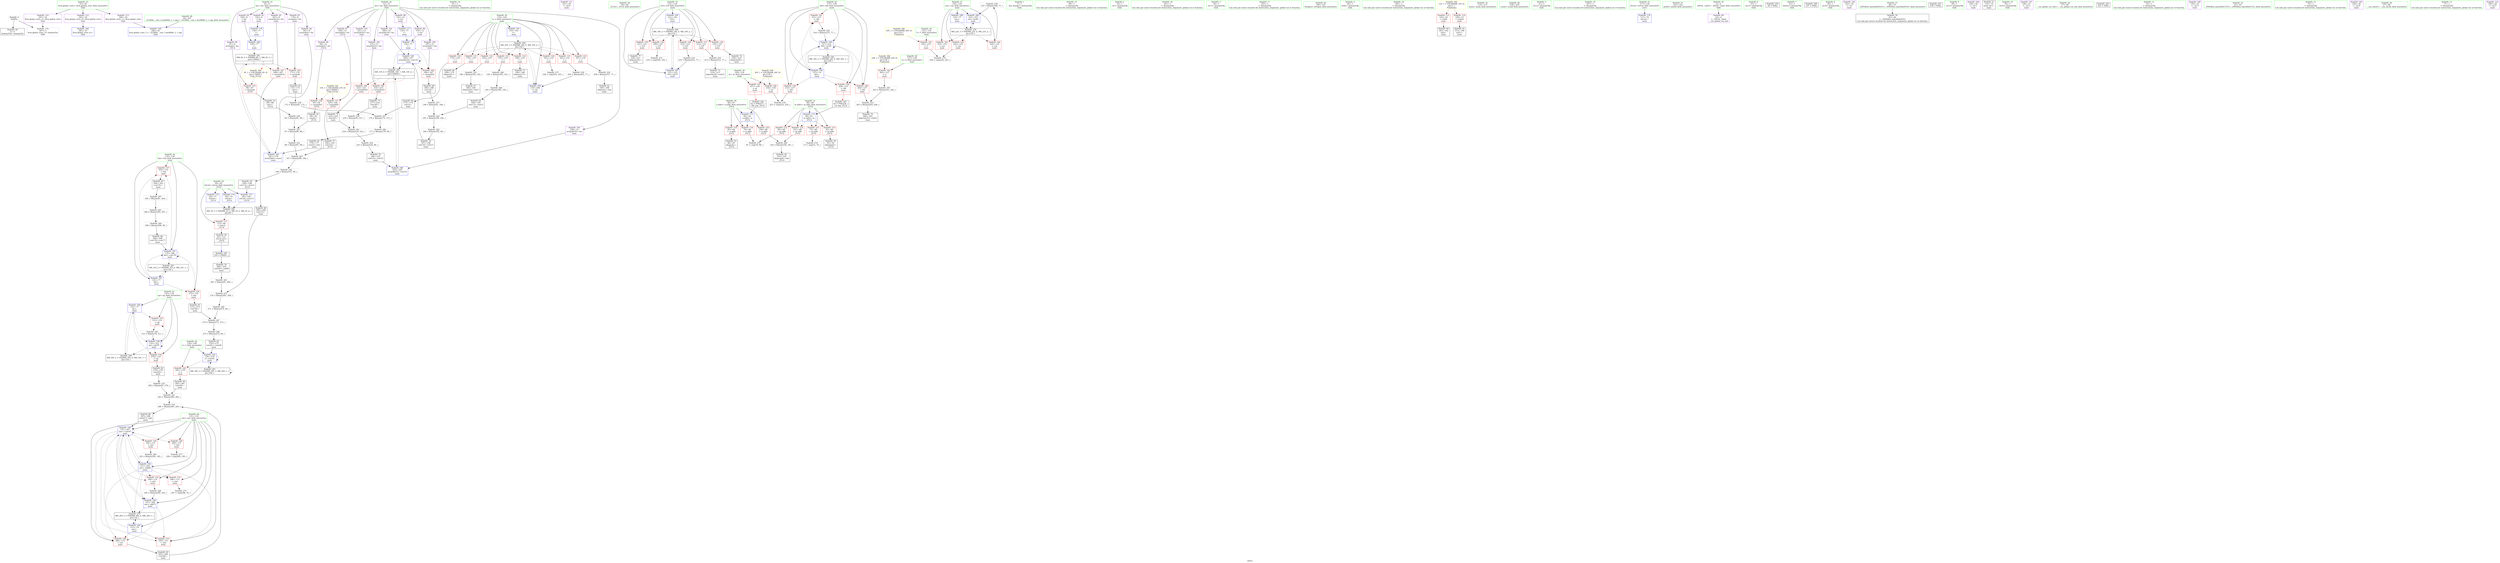 digraph "SVFG" {
	label="SVFG";

	Node0x55709cc442e0 [shape=record,color=grey,label="{NodeID: 0\nNullPtr}"];
	Node0x55709cc442e0 -> Node0x55709cc575d0[style=solid];
	Node0x55709cc442e0 -> Node0x55709cc6ba30[style=solid];
	Node0x55709cc74420 [shape=record,color=grey,label="{NodeID: 263\n107 = Binary(98, 106, )\n}"];
	Node0x55709cc74420 -> Node0x55709cc71790[style=solid];
	Node0x55709cc6c280 [shape=record,color=blue,label="{NodeID: 180\n158\<--77\n\<--\nmain\n}"];
	Node0x55709cc6c280 -> Node0x55709cc82c80[style=dashed];
	Node0x55709cc64240 [shape=record,color=purple,label="{NodeID: 97\n104\<--12\narrayidx9\<--inv\n_Z1Cii\n}"];
	Node0x55709cc64240 -> Node0x55709cc696e0[style=solid];
	Node0x55709cc61f00 [shape=record,color=green,label="{NodeID: 14\n91\<--1\n\<--dummyObj\nCan only get source location for instruction, argument, global var or function.}"];
	Node0x55709cc75920 [shape=record,color=grey,label="{NodeID: 277\n290 = cmp(289, 185, )\n}"];
	Node0x55709cc66ea0 [shape=record,color=blue,label="{NodeID: 194\n131\<--287\nans\<--conv67\nmain\n}"];
	Node0x55709cc66ea0 -> Node0x55709cc6a7f0[style=dashed];
	Node0x55709cc66ea0 -> Node0x55709cc6a8c0[style=dashed];
	Node0x55709cc66ea0 -> Node0x55709cc6a990[style=dashed];
	Node0x55709cc66ea0 -> Node0x55709cc6aa60[style=dashed];
	Node0x55709cc66ea0 -> Node0x55709cc6ab30[style=dashed];
	Node0x55709cc66ea0 -> Node0x55709cc6ac00[style=dashed];
	Node0x55709cc66ea0 -> Node0x55709cc66ea0[style=dashed];
	Node0x55709cc66ea0 -> Node0x55709cc66f70[style=dashed];
	Node0x55709cc66ea0 -> Node0x55709cc67040[style=dashed];
	Node0x55709cc66ea0 -> Node0x55709cc7f080[style=dashed];
	Node0x55709cc63d80 [shape=record,color=purple,label="{NodeID: 111\n321\<--30\n\<--.str.6\nmain\n}"];
	Node0x55709cc62860 [shape=record,color=green,label="{NodeID: 28\n59\<--60\n_Z1Cii\<--_Z1Cii_field_insensitive\n}"];
	Node0x55709cc82c80 [shape=record,color=black,label="{NodeID: 291\nMR_8V_4 = PHI(MR_8V_5, MR_8V_3, )\npts\{110000 \}\n|{|<s3>7}}"];
	Node0x55709cc82c80 -> Node0x55709cc6b420[style=dashed];
	Node0x55709cc82c80 -> Node0x55709cc6b760[style=dashed];
	Node0x55709cc82c80 -> Node0x55709cc6c420[style=dashed];
	Node0x55709cc82c80:s3 -> Node0x55709cc85b60[style=dashed,color=red];
	Node0x55709cc69540 [shape=record,color=red,label="{NodeID: 125\n88\<--87\n\<--arrayidx\n_Z1Cii\n}"];
	Node0x55709cc69540 -> Node0x55709cc64a10[style=solid];
	Node0x55709cc633f0 [shape=record,color=green,label="{NodeID: 42\n135\<--136\nbin\<--bin_field_insensitive\nmain\n}"];
	Node0x55709cc633f0 -> Node0x55709cc6ae70[style=solid];
	Node0x55709cc633f0 -> Node0x55709cc6af40[style=solid];
	Node0x55709cc633f0 -> Node0x55709cc6cb70[style=solid];
	Node0x55709cc633f0 -> Node0x55709cc67110[style=solid];
	Node0x55709cc6a0a0 [shape=record,color=red,label="{NodeID: 139\n227\<--121\n\<--i19\nmain\n}"];
	Node0x55709cc6a0a0 -> Node0x55709cc65d90[style=solid];
	Node0x55709cc64c80 [shape=record,color=black,label="{NodeID: 56\n103\<--102\nidxprom8\<--sub\n_Z1Cii\n}"];
	Node0x55709cc70b90 [shape=record,color=grey,label="{NodeID: 236\n327 = Binary(326, 77, )\n}"];
	Node0x55709cc70b90 -> Node0x55709cc67380[style=solid];
	Node0x55709cc6ac00 [shape=record,color=red,label="{NodeID: 153\n320\<--131\n\<--ans\nmain\n}"];
	Node0x55709cc657e0 [shape=record,color=black,label="{NodeID: 70\n197\<--196\nconv16\<--rem15\nmain\n}"];
	Node0x55709cc657e0 -> Node0x55709cc6c4f0[style=solid];
	Node0x55709cc681d0 [shape=record,color=grey,label="{NodeID: 250\n168 = Binary(167, 77, )\n}"];
	Node0x55709cc681d0 -> Node0x55709cc65160[style=solid];
	Node0x55709cc6b760 [shape=record,color=red,label="{NodeID: 167\n268\<--267\n\<--arrayidx54\nmain\n}"];
	Node0x55709cc6b760 -> Node0x55709cc66000[style=solid];
	Node0x55709cc66340 [shape=record,color=black,label="{NodeID: 84\n282\<--281\nconv64\<--\nmain\n}"];
	Node0x55709cc66340 -> Node0x55709cc70410[style=solid];
	Node0x55709cc55fb0 [shape=record,color=green,label="{NodeID: 1\n7\<--1\n__dso_handle\<--dummyObj\nGlob }"];
	Node0x55709cc745a0 [shape=record,color=grey,label="{NodeID: 264\n308 = Binary(306, 99, )\n}"];
	Node0x55709cc745a0 -> Node0x55709cc66680[style=solid];
	Node0x55709cc6c350 [shape=record,color=blue,label="{NodeID: 181\n119\<--161\ni\<--\nmain\n}"];
	Node0x55709cc6c350 -> Node0x55709cc82780[style=dashed];
	Node0x55709cc64310 [shape=record,color=purple,label="{NodeID: 98\n152\<--12\n\<--inv\nmain\n}"];
	Node0x55709cc64310 -> Node0x55709cc6c010[style=solid];
	Node0x55709cc61f90 [shape=record,color=green,label="{NodeID: 15\n99\<--1\n\<--dummyObj\nCan only get source location for instruction, argument, global var or function.}"];
	Node0x55709cc7eb80 [shape=record,color=black,label="{NodeID: 278\nMR_22V_3 = PHI(MR_22V_4, MR_22V_2, )\npts\{126 \}\n}"];
	Node0x55709cc7eb80 -> Node0x55709cc6a310[style=dashed];
	Node0x55709cc7eb80 -> Node0x55709cc6a3e0[style=dashed];
	Node0x55709cc7eb80 -> Node0x55709cc6a4b0[style=dashed];
	Node0x55709cc7eb80 -> Node0x55709cc67380[style=dashed];
	Node0x55709cc66f70 [shape=record,color=blue,label="{NodeID: 195\n131\<--293\nans\<--sub69\nmain\n}"];
	Node0x55709cc66f70 -> Node0x55709cc6a7f0[style=dashed];
	Node0x55709cc66f70 -> Node0x55709cc6aa60[style=dashed];
	Node0x55709cc66f70 -> Node0x55709cc6ab30[style=dashed];
	Node0x55709cc66f70 -> Node0x55709cc6ac00[style=dashed];
	Node0x55709cc66f70 -> Node0x55709cc66ea0[style=dashed];
	Node0x55709cc66f70 -> Node0x55709cc67040[style=dashed];
	Node0x55709cc66f70 -> Node0x55709cc7f080[style=dashed];
	Node0x55709cc63e50 [shape=record,color=purple,label="{NodeID: 112\n345\<--32\nllvm.global_ctors_0\<--llvm.global_ctors\nGlob }"];
	Node0x55709cc63e50 -> Node0x55709cc6b830[style=solid];
	Node0x55709cc62930 [shape=record,color=green,label="{NodeID: 29\n64\<--65\nretval\<--retval_field_insensitive\n_Z1Cii\n}"];
	Node0x55709cc62930 -> Node0x55709cc68ec0[style=solid];
	Node0x55709cc62930 -> Node0x55709cc6bcd0[style=solid];
	Node0x55709cc62930 -> Node0x55709cc6bda0[style=solid];
	Node0x55709cc62930 -> Node0x55709cc6be70[style=solid];
	Node0x55709cc69610 [shape=record,color=red,label="{NodeID: 126\n95\<--94\n\<--arrayidx5\n_Z1Cii\n}"];
	Node0x55709cc69610 -> Node0x55709cc64bb0[style=solid];
	Node0x55709cc634c0 [shape=record,color=green,label="{NodeID: 43\n137\<--138\ni44\<--i44_field_insensitive\nmain\n}"];
	Node0x55709cc634c0 -> Node0x55709cc6b010[style=solid];
	Node0x55709cc634c0 -> Node0x55709cc6b0e0[style=solid];
	Node0x55709cc634c0 -> Node0x55709cc6b1b0[style=solid];
	Node0x55709cc634c0 -> Node0x55709cc6b280[style=solid];
	Node0x55709cc634c0 -> Node0x55709cc66d00[style=solid];
	Node0x55709cc634c0 -> Node0x55709cc672b0[style=solid];
	Node0x55709cc860d0 [shape=record,color=yellow,style=double,label="{NodeID: 306\n20V_1 = ENCHI(MR_20V_0)\npts\{124 \}\nFun[main]}"];
	Node0x55709cc860d0 -> Node0x55709cc6a240[style=dashed];
	Node0x55709cc6a170 [shape=record,color=red,label="{NodeID: 140\n232\<--121\n\<--i19\nmain\n}"];
	Node0x55709cc6a170 -> Node0x55709cc70a10[style=solid];
	Node0x55709cc64d50 [shape=record,color=black,label="{NodeID: 57\n106\<--105\nconv10\<--\n_Z1Cii\n}"];
	Node0x55709cc64d50 -> Node0x55709cc74420[style=solid];
	Node0x55709cc70d10 [shape=record,color=grey,label="{NodeID: 237\n176 = Binary(173, 175, )\n}"];
	Node0x55709cc70d10 -> Node0x55709cc71190[style=solid];
	Node0x55709cc6acd0 [shape=record,color=red,label="{NodeID: 154\n278\<--133\n\<--op\nmain\n}"];
	Node0x55709cc6acd0 -> Node0x55709cc66270[style=solid];
	Node0x55709cc658b0 [shape=record,color=black,label="{NodeID: 71\n199\<--198\nidxprom17\<--\nmain\n}"];
	Node0x55709cc68350 [shape=record,color=grey,label="{NodeID: 251\n270 = Binary(261, 269, )\n}"];
	Node0x55709cc68350 -> Node0x55709cc68050[style=solid];
	Node0x55709cc6b830 [shape=record,color=blue,label="{NodeID: 168\n345\<--33\nllvm.global_ctors_0\<--\nGlob }"];
	Node0x55709cc66410 [shape=record,color=black,label="{NodeID: 85\n285\<--284\nconv66\<--\nmain\n}"];
	Node0x55709cc66410 -> Node0x55709cc70290[style=solid];
	Node0x55709cc56310 [shape=record,color=green,label="{NodeID: 2\n16\<--1\n.str\<--dummyObj\nGlob }"];
	Node0x55709cc74720 [shape=record,color=grey,label="{NodeID: 265\n306 = Binary(305, 307, )\n}"];
	Node0x55709cc74720 -> Node0x55709cc745a0[style=solid];
	Node0x55709cc6c420 [shape=record,color=blue,label="{NodeID: 182\n181\<--178\narrayidx6\<--conv4\nmain\n}"];
	Node0x55709cc6c420 -> Node0x55709cc82c80[style=dashed];
	Node0x55709cc643e0 [shape=record,color=purple,label="{NodeID: 99\n154\<--12\n\<--inv\nmain\n}"];
	Node0x55709cc643e0 -> Node0x55709cc6c0e0[style=solid];
	Node0x55709cc62020 [shape=record,color=green,label="{NodeID: 16\n161\<--1\n\<--dummyObj\nCan only get source location for instruction, argument, global var or function.}"];
	Node0x55709cc7f080 [shape=record,color=black,label="{NodeID: 279\nMR_28V_2 = PHI(MR_28V_4, MR_28V_1, )\npts\{132 \}\n}"];
	Node0x55709cc7f080 -> Node0x55709cc6c9d0[style=dashed];
	Node0x55709cc67040 [shape=record,color=blue,label="{NodeID: 196\n131\<--300\nans\<--add72\nmain\n}"];
	Node0x55709cc67040 -> Node0x55709cc6a7f0[style=dashed];
	Node0x55709cc67040 -> Node0x55709cc6ac00[style=dashed];
	Node0x55709cc67040 -> Node0x55709cc66ea0[style=dashed];
	Node0x55709cc67040 -> Node0x55709cc7f080[style=dashed];
	Node0x55709cc63f20 [shape=record,color=purple,label="{NodeID: 113\n346\<--32\nllvm.global_ctors_1\<--llvm.global_ctors\nGlob }"];
	Node0x55709cc63f20 -> Node0x55709cc6b930[style=solid];
	Node0x55709cc62a00 [shape=record,color=green,label="{NodeID: 30\n66\<--67\nn.addr\<--n.addr_field_insensitive\n_Z1Cii\n}"];
	Node0x55709cc62a00 -> Node0x55709cc68f90[style=solid];
	Node0x55709cc62a00 -> Node0x55709cc69060[style=solid];
	Node0x55709cc62a00 -> Node0x55709cc69130[style=solid];
	Node0x55709cc62a00 -> Node0x55709cc6bb30[style=solid];
	Node0x55709cc696e0 [shape=record,color=red,label="{NodeID: 127\n105\<--104\n\<--arrayidx9\n_Z1Cii\n}"];
	Node0x55709cc696e0 -> Node0x55709cc64d50[style=solid];
	Node0x55709cc63590 [shape=record,color=green,label="{NodeID: 44\n139\<--140\nt\<--t_field_insensitive\nmain\n}"];
	Node0x55709cc63590 -> Node0x55709cc6b350[style=solid];
	Node0x55709cc63590 -> Node0x55709cc66dd0[style=solid];
	Node0x55709cc6a240 [shape=record,color=red,label="{NodeID: 141\n243\<--123\n\<--T\nmain\n}"];
	Node0x55709cc6a240 -> Node0x55709cc754a0[style=solid];
	Node0x55709cc64e20 [shape=record,color=black,label="{NodeID: 58\n109\<--108\nconv13\<--rem12\n_Z1Cii\n}"];
	Node0x55709cc64e20 -> Node0x55709cc6be70[style=solid];
	Node0x55709cc70e90 [shape=record,color=grey,label="{NodeID: 238\n173 = Binary(91, 172, )\n}"];
	Node0x55709cc70e90 -> Node0x55709cc70d10[style=solid];
	Node0x55709cc6ada0 [shape=record,color=red,label="{NodeID: 155\n311\<--133\n\<--op\nmain\n}"];
	Node0x55709cc6ada0 -> Node0x55709cc71910[style=solid];
	Node0x55709cc65980 [shape=record,color=black,label="{NodeID: 72\n214\<--213\nidxprom24\<--sub23\nmain\n}"];
	Node0x55709cc684d0 [shape=record,color=grey,label="{NodeID: 252\n98 = Binary(97, 99, )\n}"];
	Node0x55709cc684d0 -> Node0x55709cc74420[style=solid];
	Node0x55709cc6b930 [shape=record,color=blue,label="{NodeID: 169\n346\<--34\nllvm.global_ctors_1\<--_GLOBAL__sub_I_lzw4896s_2_1.cpp\nGlob }"];
	Node0x55709cc664e0 [shape=record,color=black,label="{NodeID: 86\n287\<--286\nconv67\<--add\nmain\n}"];
	Node0x55709cc664e0 -> Node0x55709cc66ea0[style=solid];
	Node0x55709cc560d0 [shape=record,color=green,label="{NodeID: 3\n18\<--1\n.str.1\<--dummyObj\nGlob }"];
	Node0x55709cc748a0 [shape=record,color=grey,label="{NodeID: 266\n193 = Binary(185, 192, )\n}"];
	Node0x55709cc748a0 -> Node0x55709cc65710[style=solid];
	Node0x55709cc6c4f0 [shape=record,color=blue,label="{NodeID: 183\n200\<--197\narrayidx18\<--conv16\nmain\n}"];
	Node0x55709cc6c4f0 -> Node0x55709cc6b4f0[style=dashed];
	Node0x55709cc6c4f0 -> Node0x55709cc6c4f0[style=dashed];
	Node0x55709cc6c4f0 -> Node0x55709cc84080[style=dashed];
	Node0x55709cc644b0 [shape=record,color=purple,label="{NodeID: 100\n187\<--12\narrayidx9\<--inv\nmain\n}"];
	Node0x55709cc644b0 -> Node0x55709cc6b4f0[style=solid];
	Node0x55709cc620b0 [shape=record,color=green,label="{NodeID: 17\n165\<--1\n\<--dummyObj\nCan only get source location for instruction, argument, global var or function.}"];
	Node0x55709cc7f580 [shape=record,color=black,label="{NodeID: 280\nMR_30V_2 = PHI(MR_30V_4, MR_30V_1, )\npts\{134 \}\n}"];
	Node0x55709cc7f580 -> Node0x55709cc6caa0[style=dashed];
	Node0x55709cc67110 [shape=record,color=blue,label="{NodeID: 197\n135\<--309\nbin\<--conv78\nmain\n}"];
	Node0x55709cc67110 -> Node0x55709cc6ae70[style=dashed];
	Node0x55709cc67110 -> Node0x55709cc6af40[style=dashed];
	Node0x55709cc67110 -> Node0x55709cc67110[style=dashed];
	Node0x55709cc67110 -> Node0x55709cc7fa80[style=dashed];
	Node0x55709cc64020 [shape=record,color=purple,label="{NodeID: 114\n347\<--32\nllvm.global_ctors_2\<--llvm.global_ctors\nGlob }"];
	Node0x55709cc64020 -> Node0x55709cc6ba30[style=solid];
	Node0x55709cc62ad0 [shape=record,color=green,label="{NodeID: 31\n68\<--69\nm.addr\<--m.addr_field_insensitive\n_Z1Cii\n}"];
	Node0x55709cc62ad0 -> Node0x55709cc69200[style=solid];
	Node0x55709cc62ad0 -> Node0x55709cc692d0[style=solid];
	Node0x55709cc62ad0 -> Node0x55709cc693a0[style=solid];
	Node0x55709cc62ad0 -> Node0x55709cc69470[style=solid];
	Node0x55709cc62ad0 -> Node0x55709cc6bc00[style=solid];
	Node0x55709cc83b80 [shape=record,color=black,label="{NodeID: 294\nMR_18V_3 = PHI(MR_18V_4, MR_18V_2, )\npts\{122 \}\n}"];
	Node0x55709cc83b80 -> Node0x55709cc69e30[style=dashed];
	Node0x55709cc83b80 -> Node0x55709cc69f00[style=dashed];
	Node0x55709cc83b80 -> Node0x55709cc69fd0[style=dashed];
	Node0x55709cc83b80 -> Node0x55709cc6a0a0[style=dashed];
	Node0x55709cc83b80 -> Node0x55709cc6a170[style=dashed];
	Node0x55709cc83b80 -> Node0x55709cc6c830[style=dashed];
	Node0x55709cc697b0 [shape=record,color=red,label="{NodeID: 128\n163\<--119\n\<--i\nmain\n}"];
	Node0x55709cc697b0 -> Node0x55709cc75020[style=solid];
	Node0x55709cc63660 [shape=record,color=green,label="{NodeID: 45\n146\<--147\nfreopen\<--freopen_field_insensitive\n}"];
	Node0x55709cc86290 [shape=record,color=yellow,style=double,label="{NodeID: 308\n24V_1 = ENCHI(MR_24V_0)\npts\{128 \}\nFun[main]}"];
	Node0x55709cc86290 -> Node0x55709cc6a580[style=dashed];
	Node0x55709cc6a310 [shape=record,color=red,label="{NodeID: 142\n242\<--125\n\<--cas\nmain\n}"];
	Node0x55709cc6a310 -> Node0x55709cc754a0[style=solid];
	Node0x55709cc64ef0 [shape=record,color=black,label="{NodeID: 59\n61\<--112\n_Z1Cii_ret\<--\n_Z1Cii\n|{<s0>7}}"];
	Node0x55709cc64ef0:s0 -> Node0x55709cc93b50[style=solid,color=blue];
	Node0x55709cc71010 [shape=record,color=grey,label="{NodeID: 239\n204 = Binary(203, 77, )\n}"];
	Node0x55709cc71010 -> Node0x55709cc6c5c0[style=solid];
	Node0x55709cc6ae70 [shape=record,color=red,label="{NodeID: 156\n272\<--135\n\<--bin\nmain\n}"];
	Node0x55709cc6ae70 -> Node0x55709cc660d0[style=solid];
	Node0x55709cc65a50 [shape=record,color=black,label="{NodeID: 73\n217\<--216\nconv26\<--\nmain\n}"];
	Node0x55709cc65a50 -> Node0x55709cc73ca0[style=solid];
	Node0x55709cc68650 [shape=record,color=grey,label="{NodeID: 253\n265 = Binary(263, 264, )\n}"];
	Node0x55709cc68650 -> Node0x55709cc65f30[style=solid];
	Node0x55709cc6ba30 [shape=record,color=blue, style = dotted,label="{NodeID: 170\n347\<--3\nllvm.global_ctors_2\<--dummyVal\nGlob }"];
	Node0x55709cc665b0 [shape=record,color=black,label="{NodeID: 87\n304\<--303\nconv74\<--\nmain\n}"];
	Node0x55709cc665b0 -> Node0x55709cc74a20[style=solid];
	Node0x55709cc56160 [shape=record,color=green,label="{NodeID: 4\n20\<--1\nstdin\<--dummyObj\nGlob }"];
	Node0x55709cc74a20 [shape=record,color=grey,label="{NodeID: 267\n305 = Binary(91, 304, )\n}"];
	Node0x55709cc74a20 -> Node0x55709cc74720[style=solid];
	Node0x55709cc6c5c0 [shape=record,color=blue,label="{NodeID: 184\n119\<--204\ni\<--inc\nmain\n}"];
	Node0x55709cc6c5c0 -> Node0x55709cc82780[style=dashed];
	Node0x55709cc64580 [shape=record,color=purple,label="{NodeID: 101\n200\<--12\narrayidx18\<--inv\nmain\n}"];
	Node0x55709cc64580 -> Node0x55709cc6c4f0[style=solid];
	Node0x55709cc62140 [shape=record,color=green,label="{NodeID: 18\n185\<--1\n\<--dummyObj\nCan only get source location for instruction, argument, global var or function.}"];
	Node0x55709cc7fa80 [shape=record,color=black,label="{NodeID: 281\nMR_32V_2 = PHI(MR_32V_4, MR_32V_1, )\npts\{136 \}\n}"];
	Node0x55709cc7fa80 -> Node0x55709cc6cb70[style=dashed];
	Node0x55709cc671e0 [shape=record,color=blue,label="{NodeID: 198\n133\<--312\nop\<--sub79\nmain\n}"];
	Node0x55709cc671e0 -> Node0x55709cc6acd0[style=dashed];
	Node0x55709cc671e0 -> Node0x55709cc6ada0[style=dashed];
	Node0x55709cc671e0 -> Node0x55709cc671e0[style=dashed];
	Node0x55709cc671e0 -> Node0x55709cc7f580[style=dashed];
	Node0x55709cc68d20 [shape=record,color=red,label="{NodeID: 115\n142\<--20\n\<--stdin\nmain\n}"];
	Node0x55709cc68d20 -> Node0x55709cc64fc0[style=solid];
	Node0x55709cc62ba0 [shape=record,color=green,label="{NodeID: 32\n114\<--115\nmain\<--main_field_insensitive\n}"];
	Node0x55709cc84080 [shape=record,color=black,label="{NodeID: 295\nMR_10V_6 = PHI(MR_10V_7, MR_10V_4, )\npts\{150000 \}\n|{|<s3>7}}"];
	Node0x55709cc84080 -> Node0x55709cc6b5c0[style=dashed];
	Node0x55709cc84080 -> Node0x55709cc6b690[style=dashed];
	Node0x55709cc84080 -> Node0x55709cc6c760[style=dashed];
	Node0x55709cc84080:s3 -> Node0x55709cc85c40[style=dashed,color=red];
	Node0x55709cc69880 [shape=record,color=red,label="{NodeID: 129\n167\<--119\n\<--i\nmain\n}"];
	Node0x55709cc69880 -> Node0x55709cc681d0[style=solid];
	Node0x55709cc63760 [shape=record,color=green,label="{NodeID: 46\n238\<--239\nscanf\<--scanf_field_insensitive\n}"];
	Node0x55709cc86370 [shape=record,color=yellow,style=double,label="{NodeID: 309\n26V_1 = ENCHI(MR_26V_0)\npts\{130 \}\nFun[main]}"];
	Node0x55709cc86370 -> Node0x55709cc6a650[style=dashed];
	Node0x55709cc86370 -> Node0x55709cc6a720[style=dashed];
	Node0x55709cc6a3e0 [shape=record,color=red,label="{NodeID: 143\n319\<--125\n\<--cas\nmain\n}"];
	Node0x55709cc64fc0 [shape=record,color=black,label="{NodeID: 60\n145\<--142\ncall\<--\nmain\n}"];
	Node0x55709cc71190 [shape=record,color=grey,label="{NodeID: 240\n177 = Binary(176, 99, )\n}"];
	Node0x55709cc71190 -> Node0x55709cc653d0[style=solid];
	Node0x55709cc6af40 [shape=record,color=red,label="{NodeID: 157\n303\<--135\n\<--bin\nmain\n}"];
	Node0x55709cc6af40 -> Node0x55709cc665b0[style=solid];
	Node0x55709cc65b20 [shape=record,color=black,label="{NodeID: 74\n220\<--219\nidxprom28\<--\nmain\n}"];
	Node0x55709cc687d0 [shape=record,color=grey,label="{NodeID: 254\n213 = Binary(212, 77, )\n}"];
	Node0x55709cc687d0 -> Node0x55709cc65980[style=solid];
	Node0x55709cc6bb30 [shape=record,color=blue,label="{NodeID: 171\n66\<--62\nn.addr\<--n\n_Z1Cii\n}"];
	Node0x55709cc6bb30 -> Node0x55709cc68f90[style=dashed];
	Node0x55709cc6bb30 -> Node0x55709cc69060[style=dashed];
	Node0x55709cc6bb30 -> Node0x55709cc69130[style=dashed];
	Node0x55709cc66680 [shape=record,color=black,label="{NodeID: 88\n309\<--308\nconv78\<--rem77\nmain\n}"];
	Node0x55709cc66680 -> Node0x55709cc67110[style=solid];
	Node0x55709cc55d70 [shape=record,color=green,label="{NodeID: 5\n21\<--1\n.str.2\<--dummyObj\nGlob }"];
	Node0x55709cc74ba0 [shape=record,color=grey,label="{NodeID: 268\n300 = Binary(299, 185, )\n}"];
	Node0x55709cc74ba0 -> Node0x55709cc67040[style=solid];
	Node0x55709cc6c690 [shape=record,color=blue,label="{NodeID: 185\n121\<--161\ni19\<--\nmain\n}"];
	Node0x55709cc6c690 -> Node0x55709cc83b80[style=dashed];
	Node0x55709cc64650 [shape=record,color=purple,label="{NodeID: 102\n215\<--12\narrayidx25\<--inv\nmain\n}"];
	Node0x55709cc64650 -> Node0x55709cc6b5c0[style=solid];
	Node0x55709cc621d0 [shape=record,color=green,label="{NodeID: 19\n307\<--1\n\<--dummyObj\nCan only get source location for instruction, argument, global var or function.}"];
	Node0x55709cc7ff80 [shape=record,color=black,label="{NodeID: 282\nMR_34V_2 = PHI(MR_34V_4, MR_34V_1, )\npts\{138 \}\n}"];
	Node0x55709cc7ff80 -> Node0x55709cc66d00[style=dashed];
	Node0x55709cc672b0 [shape=record,color=blue,label="{NodeID: 199\n137\<--316\ni44\<--inc81\nmain\n}"];
	Node0x55709cc672b0 -> Node0x55709cc6b010[style=dashed];
	Node0x55709cc672b0 -> Node0x55709cc6b0e0[style=dashed];
	Node0x55709cc672b0 -> Node0x55709cc6b1b0[style=dashed];
	Node0x55709cc672b0 -> Node0x55709cc6b280[style=dashed];
	Node0x55709cc672b0 -> Node0x55709cc672b0[style=dashed];
	Node0x55709cc672b0 -> Node0x55709cc7ff80[style=dashed];
	Node0x55709cc68df0 [shape=record,color=red,label="{NodeID: 116\n148\<--25\n\<--stdout\nmain\n}"];
	Node0x55709cc68df0 -> Node0x55709cc65090[style=solid];
	Node0x55709cc62ca0 [shape=record,color=green,label="{NodeID: 33\n117\<--118\nretval\<--retval_field_insensitive\nmain\n}"];
	Node0x55709cc62ca0 -> Node0x55709cc6bf40[style=solid];
	Node0x55709cc84d90 [shape=record,color=black,label="{NodeID: 296\nMR_2V_3 = PHI(MR_2V_5, MR_2V_2, MR_2V_4, )\npts\{65 \}\n}"];
	Node0x55709cc84d90 -> Node0x55709cc68ec0[style=dashed];
	Node0x55709cc69950 [shape=record,color=red,label="{NodeID: 130\n174\<--119\n\<--i\nmain\n}"];
	Node0x55709cc69950 -> Node0x55709cc65300[style=solid];
	Node0x55709cc63860 [shape=record,color=green,label="{NodeID: 47\n323\<--324\nprintf\<--printf_field_insensitive\n}"];
	Node0x55709cc6a4b0 [shape=record,color=red,label="{NodeID: 144\n326\<--125\n\<--cas\nmain\n}"];
	Node0x55709cc6a4b0 -> Node0x55709cc70b90[style=solid];
	Node0x55709cc65090 [shape=record,color=black,label="{NodeID: 61\n151\<--148\ncall1\<--\nmain\n}"];
	Node0x55709cc71310 [shape=record,color=grey,label="{NodeID: 241\n224 = Binary(218, 223, )\n}"];
	Node0x55709cc71310 -> Node0x55709cc70890[style=solid];
	Node0x55709cc6b010 [shape=record,color=red,label="{NodeID: 158\n253\<--137\n\<--i44\nmain\n}"];
	Node0x55709cc6b010 -> Node0x55709cc757a0[style=solid];
	Node0x55709cc65bf0 [shape=record,color=black,label="{NodeID: 75\n223\<--222\nconv30\<--\nmain\n}"];
	Node0x55709cc65bf0 -> Node0x55709cc71310[style=solid];
	Node0x55709cc68950 [shape=record,color=grey,label="{NodeID: 255\n97 = Binary(90, 96, )\n}"];
	Node0x55709cc68950 -> Node0x55709cc684d0[style=solid];
	Node0x55709cc6bc00 [shape=record,color=blue,label="{NodeID: 172\n68\<--63\nm.addr\<--m\n_Z1Cii\n}"];
	Node0x55709cc6bc00 -> Node0x55709cc69200[style=dashed];
	Node0x55709cc6bc00 -> Node0x55709cc692d0[style=dashed];
	Node0x55709cc6bc00 -> Node0x55709cc693a0[style=dashed];
	Node0x55709cc6bc00 -> Node0x55709cc69470[style=dashed];
	Node0x55709cc66750 [shape=record,color=purple,label="{NodeID: 89\n43\<--4\n\<--_ZStL8__ioinit\n__cxx_global_var_init\n}"];
	Node0x55709cc55e00 [shape=record,color=green,label="{NodeID: 6\n23\<--1\n.str.3\<--dummyObj\nGlob }"];
	Node0x55709cc74d20 [shape=record,color=grey,label="{NodeID: 269\n293 = Binary(292, 185, )\n}"];
	Node0x55709cc74d20 -> Node0x55709cc66f70[style=solid];
	Node0x55709cc6c760 [shape=record,color=blue,label="{NodeID: 186\n229\<--226\narrayidx35\<--conv33\nmain\n}"];
	Node0x55709cc6c760 -> Node0x55709cc84080[style=dashed];
	Node0x55709cc64720 [shape=record,color=purple,label="{NodeID: 103\n221\<--12\narrayidx29\<--inv\nmain\n}"];
	Node0x55709cc64720 -> Node0x55709cc6b690[style=solid];
	Node0x55709cc62260 [shape=record,color=green,label="{NodeID: 20\n4\<--6\n_ZStL8__ioinit\<--_ZStL8__ioinit_field_insensitive\nGlob }"];
	Node0x55709cc62260 -> Node0x55709cc66750[style=solid];
	Node0x55709cc80480 [shape=record,color=black,label="{NodeID: 283\nMR_36V_2 = PHI(MR_36V_3, MR_36V_1, )\npts\{140 \}\n}"];
	Node0x55709cc80480 -> Node0x55709cc66dd0[style=dashed];
	Node0x55709cc80480 -> Node0x55709cc80480[style=dashed];
	Node0x55709cc67380 [shape=record,color=blue,label="{NodeID: 200\n125\<--327\ncas\<--inc85\nmain\n}"];
	Node0x55709cc67380 -> Node0x55709cc7eb80[style=dashed];
	Node0x55709cc68ec0 [shape=record,color=red,label="{NodeID: 117\n112\<--64\n\<--retval\n_Z1Cii\n}"];
	Node0x55709cc68ec0 -> Node0x55709cc64ef0[style=solid];
	Node0x55709cc62d70 [shape=record,color=green,label="{NodeID: 34\n119\<--120\ni\<--i_field_insensitive\nmain\n}"];
	Node0x55709cc62d70 -> Node0x55709cc697b0[style=solid];
	Node0x55709cc62d70 -> Node0x55709cc69880[style=solid];
	Node0x55709cc62d70 -> Node0x55709cc69950[style=solid];
	Node0x55709cc62d70 -> Node0x55709cc69a20[style=solid];
	Node0x55709cc62d70 -> Node0x55709cc69af0[style=solid];
	Node0x55709cc62d70 -> Node0x55709cc69bc0[style=solid];
	Node0x55709cc62d70 -> Node0x55709cc69c90[style=solid];
	Node0x55709cc62d70 -> Node0x55709cc69d60[style=solid];
	Node0x55709cc62d70 -> Node0x55709cc6c350[style=solid];
	Node0x55709cc62d70 -> Node0x55709cc6c5c0[style=solid];
	Node0x55709cc69a20 [shape=record,color=red,label="{NodeID: 131\n179\<--119\n\<--i\nmain\n}"];
	Node0x55709cc69a20 -> Node0x55709cc654a0[style=solid];
	Node0x55709cc574d0 [shape=record,color=green,label="{NodeID: 48\n34\<--341\n_GLOBAL__sub_I_lzw4896s_2_1.cpp\<--_GLOBAL__sub_I_lzw4896s_2_1.cpp_field_insensitive\n}"];
	Node0x55709cc574d0 -> Node0x55709cc6b930[style=solid];
	Node0x55709cc6a580 [shape=record,color=red,label="{NodeID: 145\n262\<--127\n\<--n\nmain\n}"];
	Node0x55709cc6a580 -> Node0x55709cc73e20[style=solid];
	Node0x55709cc65160 [shape=record,color=black,label="{NodeID: 62\n169\<--168\nidxprom\<--sub\nmain\n}"];
	Node0x55709cc71490 [shape=record,color=grey,label="{NodeID: 242\n196 = Binary(195, 99, )\n}"];
	Node0x55709cc71490 -> Node0x55709cc657e0[style=solid];
	Node0x55709cc6b0e0 [shape=record,color=red,label="{NodeID: 159\n258\<--137\n\<--i44\nmain\n|{<s0>7}}"];
	Node0x55709cc6b0e0:s0 -> Node0x55709cc93f40[style=solid,color=red];
	Node0x55709cc65cc0 [shape=record,color=black,label="{NodeID: 76\n226\<--225\nconv33\<--rem32\nmain\n}"];
	Node0x55709cc65cc0 -> Node0x55709cc6c760[style=solid];
	Node0x55709c94ef60 [shape=record,color=black,label="{NodeID: 339\n44 = PHI()\n}"];
	Node0x55709cc68ad0 [shape=record,color=grey,label="{NodeID: 256\n90 = Binary(91, 89, )\n}"];
	Node0x55709cc68ad0 -> Node0x55709cc68950[style=solid];
	Node0x55709cc6bcd0 [shape=record,color=blue,label="{NodeID: 173\n64\<--77\nretval\<--\n_Z1Cii\n}"];
	Node0x55709cc6bcd0 -> Node0x55709cc84d90[style=dashed];
	Node0x55709cc66820 [shape=record,color=purple,label="{NodeID: 90\n87\<--8\narrayidx\<--fac\n_Z1Cii\n}"];
	Node0x55709cc66820 -> Node0x55709cc69540[style=solid];
	Node0x55709cc444e0 [shape=record,color=green,label="{NodeID: 7\n25\<--1\nstdout\<--dummyObj\nGlob }"];
	Node0x55709cc74ea0 [shape=record,color=grey,label="{NodeID: 270\n73 = cmp(72, 74, )\n}"];
	Node0x55709cc6c830 [shape=record,color=blue,label="{NodeID: 187\n121\<--233\ni19\<--inc37\nmain\n}"];
	Node0x55709cc6c830 -> Node0x55709cc83b80[style=dashed];
	Node0x55709cc647f0 [shape=record,color=purple,label="{NodeID: 104\n229\<--12\narrayidx35\<--inv\nmain\n}"];
	Node0x55709cc647f0 -> Node0x55709cc6c760[style=solid];
	Node0x55709cc622f0 [shape=record,color=green,label="{NodeID: 21\n8\<--11\nfac\<--fac_field_insensitive\nGlob }"];
	Node0x55709cc622f0 -> Node0x55709cc66820[style=solid];
	Node0x55709cc622f0 -> Node0x55709cc668f0[style=solid];
	Node0x55709cc622f0 -> Node0x55709cc669c0[style=solid];
	Node0x55709cc622f0 -> Node0x55709cc66a90[style=solid];
	Node0x55709cc622f0 -> Node0x55709cc66b60[style=solid];
	Node0x55709cc622f0 -> Node0x55709cc66c30[style=solid];
	Node0x55709cc68f90 [shape=record,color=red,label="{NodeID: 118\n79\<--66\n\<--n.addr\n_Z1Cii\n}"];
	Node0x55709cc68f90 -> Node0x55709cc751a0[style=solid];
	Node0x55709cc62e40 [shape=record,color=green,label="{NodeID: 35\n121\<--122\ni19\<--i19_field_insensitive\nmain\n}"];
	Node0x55709cc62e40 -> Node0x55709cc69e30[style=solid];
	Node0x55709cc62e40 -> Node0x55709cc69f00[style=solid];
	Node0x55709cc62e40 -> Node0x55709cc69fd0[style=solid];
	Node0x55709cc62e40 -> Node0x55709cc6a0a0[style=solid];
	Node0x55709cc62e40 -> Node0x55709cc6a170[style=solid];
	Node0x55709cc62e40 -> Node0x55709cc6c690[style=solid];
	Node0x55709cc62e40 -> Node0x55709cc6c830[style=solid];
	Node0x55709cc69af0 [shape=record,color=red,label="{NodeID: 132\n183\<--119\n\<--i\nmain\n}"];
	Node0x55709cc69af0 -> Node0x55709cc70710[style=solid];
	Node0x55709cc575d0 [shape=record,color=black,label="{NodeID: 49\n2\<--3\ndummyVal\<--dummyVal\n}"];
	Node0x55709cc6a650 [shape=record,color=red,label="{NodeID: 146\n254\<--129\n\<--m\nmain\n}"];
	Node0x55709cc6a650 -> Node0x55709cc757a0[style=solid];
	Node0x55709cc65230 [shape=record,color=black,label="{NodeID: 63\n172\<--171\nconv\<--\nmain\n}"];
	Node0x55709cc65230 -> Node0x55709cc70e90[style=solid];
	Node0x55709cc71610 [shape=record,color=grey,label="{NodeID: 243\n195 = Binary(190, 194, )\n}"];
	Node0x55709cc71610 -> Node0x55709cc71490[style=solid];
	Node0x55709cc6b1b0 [shape=record,color=red,label="{NodeID: 160\n264\<--137\n\<--i44\nmain\n}"];
	Node0x55709cc6b1b0 -> Node0x55709cc68650[style=solid];
	Node0x55709cc65d90 [shape=record,color=black,label="{NodeID: 77\n228\<--227\nidxprom34\<--\nmain\n}"];
	Node0x55709cc93950 [shape=record,color=black,label="{NodeID: 340\n237 = PHI()\n}"];
	Node0x55709cc68c50 [shape=record,color=grey,label="{NodeID: 257\n190 = Binary(91, 189, )\n}"];
	Node0x55709cc68c50 -> Node0x55709cc71610[style=solid];
	Node0x55709cc6bda0 [shape=record,color=blue,label="{NodeID: 174\n64\<--74\nretval\<--\n_Z1Cii\n}"];
	Node0x55709cc6bda0 -> Node0x55709cc84d90[style=dashed];
	Node0x55709cc668f0 [shape=record,color=purple,label="{NodeID: 91\n156\<--8\n\<--fac\nmain\n}"];
	Node0x55709cc668f0 -> Node0x55709cc6c1b0[style=solid];
	Node0x55709cc44570 [shape=record,color=green,label="{NodeID: 8\n26\<--1\n.str.4\<--dummyObj\nGlob }"];
	Node0x55709cc75020 [shape=record,color=grey,label="{NodeID: 271\n164 = cmp(163, 165, )\n}"];
	Node0x55709cc6c900 [shape=record,color=blue,label="{NodeID: 188\n125\<--77\ncas\<--\nmain\n}"];
	Node0x55709cc6c900 -> Node0x55709cc7eb80[style=dashed];
	Node0x55709cc648c0 [shape=record,color=purple,label="{NodeID: 105\n143\<--16\n\<--.str\nmain\n}"];
	Node0x55709cc62380 [shape=record,color=green,label="{NodeID: 22\n12\<--15\ninv\<--inv_field_insensitive\nGlob }"];
	Node0x55709cc62380 -> Node0x55709cc64170[style=solid];
	Node0x55709cc62380 -> Node0x55709cc64240[style=solid];
	Node0x55709cc62380 -> Node0x55709cc64310[style=solid];
	Node0x55709cc62380 -> Node0x55709cc643e0[style=solid];
	Node0x55709cc62380 -> Node0x55709cc644b0[style=solid];
	Node0x55709cc62380 -> Node0x55709cc64580[style=solid];
	Node0x55709cc62380 -> Node0x55709cc64650[style=solid];
	Node0x55709cc62380 -> Node0x55709cc64720[style=solid];
	Node0x55709cc62380 -> Node0x55709cc647f0[style=solid];
	Node0x55709cc69060 [shape=record,color=red,label="{NodeID: 119\n85\<--66\n\<--n.addr\n_Z1Cii\n}"];
	Node0x55709cc69060 -> Node0x55709cc64980[style=solid];
	Node0x55709cc62f10 [shape=record,color=green,label="{NodeID: 36\n123\<--124\nT\<--T_field_insensitive\nmain\n}"];
	Node0x55709cc62f10 -> Node0x55709cc6a240[style=solid];
	Node0x55709cc69bc0 [shape=record,color=red,label="{NodeID: 133\n191\<--119\n\<--i\nmain\n}"];
	Node0x55709cc69bc0 -> Node0x55709cc71a90[style=solid];
	Node0x55709cc576d0 [shape=record,color=black,label="{NodeID: 50\n45\<--46\n\<--_ZNSt8ios_base4InitD1Ev\nCan only get source location for instruction, argument, global var or function.}"];
	Node0x55709cc70290 [shape=record,color=grey,label="{NodeID: 230\n286 = Binary(285, 283, )\n}"];
	Node0x55709cc70290 -> Node0x55709cc664e0[style=solid];
	Node0x55709cc6a720 [shape=record,color=red,label="{NodeID: 147\n257\<--129\n\<--m\nmain\n|{<s0>7}}"];
	Node0x55709cc6a720:s0 -> Node0x55709cc93e10[style=solid,color=red];
	Node0x55709cc65300 [shape=record,color=black,label="{NodeID: 64\n175\<--174\nconv2\<--\nmain\n}"];
	Node0x55709cc65300 -> Node0x55709cc70d10[style=solid];
	Node0x55709cc71790 [shape=record,color=grey,label="{NodeID: 244\n108 = Binary(107, 99, )\n}"];
	Node0x55709cc71790 -> Node0x55709cc64e20[style=solid];
	Node0x55709cc6b280 [shape=record,color=red,label="{NodeID: 161\n315\<--137\n\<--i44\nmain\n}"];
	Node0x55709cc6b280 -> Node0x55709cc742a0[style=solid];
	Node0x55709cc65e60 [shape=record,color=black,label="{NodeID: 78\n260\<--259\nconv49\<--call48\nmain\n}"];
	Node0x55709cc65e60 -> Node0x55709cc74120[style=solid];
	Node0x55709cc93a50 [shape=record,color=black,label="{NodeID: 341\n250 = PHI()\n}"];
	Node0x55709cc73ca0 [shape=record,color=grey,label="{NodeID: 258\n218 = Binary(91, 217, )\n}"];
	Node0x55709cc73ca0 -> Node0x55709cc71310[style=solid];
	Node0x55709cc6be70 [shape=record,color=blue,label="{NodeID: 175\n64\<--109\nretval\<--conv13\n_Z1Cii\n}"];
	Node0x55709cc6be70 -> Node0x55709cc84d90[style=dashed];
	Node0x55709cc669c0 [shape=record,color=purple,label="{NodeID: 92\n158\<--8\n\<--fac\nmain\n}"];
	Node0x55709cc669c0 -> Node0x55709cc6c280[style=solid];
	Node0x55709cc44600 [shape=record,color=green,label="{NodeID: 9\n28\<--1\n.str.5\<--dummyObj\nGlob }"];
	Node0x55709cc751a0 [shape=record,color=grey,label="{NodeID: 272\n81 = cmp(79, 80, )\n}"];
	Node0x55709cc6c9d0 [shape=record,color=blue,label="{NodeID: 189\n131\<--74\nans\<--\nmain\n}"];
	Node0x55709cc6c9d0 -> Node0x55709cc6a7f0[style=dashed];
	Node0x55709cc6c9d0 -> Node0x55709cc6ac00[style=dashed];
	Node0x55709cc6c9d0 -> Node0x55709cc66ea0[style=dashed];
	Node0x55709cc6c9d0 -> Node0x55709cc7f080[style=dashed];
	Node0x55709cc63970 [shape=record,color=purple,label="{NodeID: 106\n144\<--18\n\<--.str.1\nmain\n}"];
	Node0x55709cc62450 [shape=record,color=green,label="{NodeID: 23\n32\<--36\nllvm.global_ctors\<--llvm.global_ctors_field_insensitive\nGlob }"];
	Node0x55709cc62450 -> Node0x55709cc63e50[style=solid];
	Node0x55709cc62450 -> Node0x55709cc63f20[style=solid];
	Node0x55709cc62450 -> Node0x55709cc64020[style=solid];
	Node0x55709cc69130 [shape=record,color=red,label="{NodeID: 120\n100\<--66\n\<--n.addr\n_Z1Cii\n}"];
	Node0x55709cc69130 -> Node0x55709cc73fa0[style=solid];
	Node0x55709cc62fe0 [shape=record,color=green,label="{NodeID: 37\n125\<--126\ncas\<--cas_field_insensitive\nmain\n}"];
	Node0x55709cc62fe0 -> Node0x55709cc6a310[style=solid];
	Node0x55709cc62fe0 -> Node0x55709cc6a3e0[style=solid];
	Node0x55709cc62fe0 -> Node0x55709cc6a4b0[style=solid];
	Node0x55709cc62fe0 -> Node0x55709cc6c900[style=solid];
	Node0x55709cc62fe0 -> Node0x55709cc67380[style=solid];
	Node0x55709cc85b60 [shape=record,color=yellow,style=double,label="{NodeID: 300\n8V_1 = ENCHI(MR_8V_0)\npts\{110000 \}\nFun[_Z1Cii]}"];
	Node0x55709cc85b60 -> Node0x55709cc69540[style=dashed];
	Node0x55709cc69c90 [shape=record,color=red,label="{NodeID: 134\n198\<--119\n\<--i\nmain\n}"];
	Node0x55709cc69c90 -> Node0x55709cc658b0[style=solid];
	Node0x55709cc577d0 [shape=record,color=black,label="{NodeID: 51\n116\<--74\nmain_ret\<--\nmain\n}"];
	Node0x55709cc70410 [shape=record,color=grey,label="{NodeID: 231\n283 = Binary(280, 282, )\n}"];
	Node0x55709cc70410 -> Node0x55709cc70290[style=solid];
	Node0x55709cc6a7f0 [shape=record,color=red,label="{NodeID: 148\n284\<--131\n\<--ans\nmain\n}"];
	Node0x55709cc6a7f0 -> Node0x55709cc66410[style=solid];
	Node0x55709cc653d0 [shape=record,color=black,label="{NodeID: 65\n178\<--177\nconv4\<--rem\nmain\n}"];
	Node0x55709cc653d0 -> Node0x55709cc6c420[style=solid];
	Node0x55709cc71910 [shape=record,color=grey,label="{NodeID: 245\n312 = Binary(74, 311, )\n}"];
	Node0x55709cc71910 -> Node0x55709cc671e0[style=solid];
	Node0x55709cc6b350 [shape=record,color=red,label="{NodeID: 162\n281\<--139\n\<--t\nmain\n}"];
	Node0x55709cc6b350 -> Node0x55709cc66340[style=solid];
	Node0x55709cc65f30 [shape=record,color=black,label="{NodeID: 79\n266\<--265\nidxprom53\<--sub52\nmain\n}"];
	Node0x55709cc93b50 [shape=record,color=black,label="{NodeID: 342\n259 = PHI(61, )\n}"];
	Node0x55709cc93b50 -> Node0x55709cc65e60[style=solid];
	Node0x55709cc73e20 [shape=record,color=grey,label="{NodeID: 259\n263 = Binary(161, 262, )\n}"];
	Node0x55709cc73e20 -> Node0x55709cc68650[style=solid];
	Node0x55709cc6bf40 [shape=record,color=blue,label="{NodeID: 176\n117\<--74\nretval\<--\nmain\n}"];
	Node0x55709cc66a90 [shape=record,color=purple,label="{NodeID: 93\n170\<--8\narrayidx\<--fac\nmain\n}"];
	Node0x55709cc66a90 -> Node0x55709cc6b420[style=solid];
	Node0x55709cc61cc0 [shape=record,color=green,label="{NodeID: 10\n30\<--1\n.str.6\<--dummyObj\nGlob }"];
	Node0x55709cc75320 [shape=record,color=grey,label="{NodeID: 273\n210 = cmp(209, 165, )\n}"];
	Node0x55709cc6caa0 [shape=record,color=blue,label="{NodeID: 190\n133\<--77\nop\<--\nmain\n}"];
	Node0x55709cc6caa0 -> Node0x55709cc6acd0[style=dashed];
	Node0x55709cc6caa0 -> Node0x55709cc6ada0[style=dashed];
	Node0x55709cc6caa0 -> Node0x55709cc671e0[style=dashed];
	Node0x55709cc6caa0 -> Node0x55709cc7f580[style=dashed];
	Node0x55709cc63a40 [shape=record,color=purple,label="{NodeID: 107\n149\<--21\n\<--.str.2\nmain\n}"];
	Node0x55709cc62520 [shape=record,color=green,label="{NodeID: 24\n37\<--38\n__cxx_global_var_init\<--__cxx_global_var_init_field_insensitive\n}"];
	Node0x55709cc69200 [shape=record,color=red,label="{NodeID: 121\n72\<--68\n\<--m.addr\n_Z1Cii\n}"];
	Node0x55709cc69200 -> Node0x55709cc74ea0[style=solid];
	Node0x55709cc630b0 [shape=record,color=green,label="{NodeID: 38\n127\<--128\nn\<--n_field_insensitive\nmain\n}"];
	Node0x55709cc630b0 -> Node0x55709cc6a580[style=solid];
	Node0x55709cc85c40 [shape=record,color=yellow,style=double,label="{NodeID: 301\n10V_1 = ENCHI(MR_10V_0)\npts\{150000 \}\nFun[_Z1Cii]}"];
	Node0x55709cc85c40 -> Node0x55709cc69610[style=dashed];
	Node0x55709cc85c40 -> Node0x55709cc696e0[style=dashed];
	Node0x55709cc69d60 [shape=record,color=red,label="{NodeID: 135\n203\<--119\n\<--i\nmain\n}"];
	Node0x55709cc69d60 -> Node0x55709cc71010[style=solid];
	Node0x55709cc64980 [shape=record,color=black,label="{NodeID: 52\n86\<--85\nidxprom\<--\n_Z1Cii\n}"];
	Node0x55709cc70590 [shape=record,color=grey,label="{NodeID: 232\n280 = Binary(91, 279, )\n}"];
	Node0x55709cc70590 -> Node0x55709cc70410[style=solid];
	Node0x55709cc6a8c0 [shape=record,color=red,label="{NodeID: 149\n289\<--131\n\<--ans\nmain\n}"];
	Node0x55709cc6a8c0 -> Node0x55709cc75920[style=solid];
	Node0x55709cc654a0 [shape=record,color=black,label="{NodeID: 66\n180\<--179\nidxprom5\<--\nmain\n}"];
	Node0x55709cc71a90 [shape=record,color=grey,label="{NodeID: 246\n192 = Binary(185, 191, )\n}"];
	Node0x55709cc71a90 -> Node0x55709cc748a0[style=solid];
	Node0x55709cc6b420 [shape=record,color=red,label="{NodeID: 163\n171\<--170\n\<--arrayidx\nmain\n}"];
	Node0x55709cc6b420 -> Node0x55709cc65230[style=solid];
	Node0x55709cc66000 [shape=record,color=black,label="{NodeID: 80\n269\<--268\nconv55\<--\nmain\n}"];
	Node0x55709cc66000 -> Node0x55709cc68350[style=solid];
	Node0x55709cc93d40 [shape=record,color=black,label="{NodeID: 343\n322 = PHI()\n}"];
	Node0x55709cc73fa0 [shape=record,color=grey,label="{NodeID: 260\n102 = Binary(100, 101, )\n}"];
	Node0x55709cc73fa0 -> Node0x55709cc64c80[style=solid];
	Node0x55709cc6c010 [shape=record,color=blue,label="{NodeID: 177\n152\<--77\n\<--\nmain\n}"];
	Node0x55709cc6c010 -> Node0x55709cc6c0e0[style=dashed];
	Node0x55709cc66b60 [shape=record,color=purple,label="{NodeID: 94\n181\<--8\narrayidx6\<--fac\nmain\n}"];
	Node0x55709cc66b60 -> Node0x55709cc6c420[style=solid];
	Node0x55709cc61d50 [shape=record,color=green,label="{NodeID: 11\n33\<--1\n\<--dummyObj\nCan only get source location for instruction, argument, global var or function.}"];
	Node0x55709cc754a0 [shape=record,color=grey,label="{NodeID: 274\n244 = cmp(242, 243, )\n}"];
	Node0x55709cc6cb70 [shape=record,color=blue,label="{NodeID: 191\n135\<--77\nbin\<--\nmain\n}"];
	Node0x55709cc6cb70 -> Node0x55709cc6ae70[style=dashed];
	Node0x55709cc6cb70 -> Node0x55709cc6af40[style=dashed];
	Node0x55709cc6cb70 -> Node0x55709cc67110[style=dashed];
	Node0x55709cc6cb70 -> Node0x55709cc7fa80[style=dashed];
	Node0x55709cc63b10 [shape=record,color=purple,label="{NodeID: 108\n150\<--23\n\<--.str.3\nmain\n}"];
	Node0x55709cc625f0 [shape=record,color=green,label="{NodeID: 25\n41\<--42\n_ZNSt8ios_base4InitC1Ev\<--_ZNSt8ios_base4InitC1Ev_field_insensitive\n}"];
	Node0x55709cc692d0 [shape=record,color=red,label="{NodeID: 122\n80\<--68\n\<--m.addr\n_Z1Cii\n}"];
	Node0x55709cc692d0 -> Node0x55709cc751a0[style=solid];
	Node0x55709cc63180 [shape=record,color=green,label="{NodeID: 39\n129\<--130\nm\<--m_field_insensitive\nmain\n}"];
	Node0x55709cc63180 -> Node0x55709cc6a650[style=solid];
	Node0x55709cc63180 -> Node0x55709cc6a720[style=solid];
	Node0x55709cc85d20 [shape=record,color=yellow,style=double,label="{NodeID: 302\n12V_1 = ENCHI(MR_12V_0)\npts\{1 \}\nFun[main]}"];
	Node0x55709cc85d20 -> Node0x55709cc68d20[style=dashed];
	Node0x55709cc85d20 -> Node0x55709cc68df0[style=dashed];
	Node0x55709cc69e30 [shape=record,color=red,label="{NodeID: 136\n209\<--121\n\<--i19\nmain\n}"];
	Node0x55709cc69e30 -> Node0x55709cc75320[style=solid];
	Node0x55709cc64a10 [shape=record,color=black,label="{NodeID: 53\n89\<--88\nconv\<--\n_Z1Cii\n}"];
	Node0x55709cc64a10 -> Node0x55709cc68ad0[style=solid];
	Node0x55709cc70710 [shape=record,color=grey,label="{NodeID: 233\n184 = Binary(185, 183, )\n}"];
	Node0x55709cc70710 -> Node0x55709cc65570[style=solid];
	Node0x55709cc6a990 [shape=record,color=red,label="{NodeID: 150\n292\<--131\n\<--ans\nmain\n}"];
	Node0x55709cc6a990 -> Node0x55709cc74d20[style=solid];
	Node0x55709cc65570 [shape=record,color=black,label="{NodeID: 67\n186\<--184\nidxprom8\<--rem7\nmain\n}"];
	Node0x55709cc67d50 [shape=record,color=grey,label="{NodeID: 247\n274 = Binary(271, 273, )\n}"];
	Node0x55709cc67d50 -> Node0x55709cc67ed0[style=solid];
	Node0x55709cc6b4f0 [shape=record,color=red,label="{NodeID: 164\n188\<--187\n\<--arrayidx9\nmain\n}"];
	Node0x55709cc6b4f0 -> Node0x55709cc65640[style=solid];
	Node0x55709cc660d0 [shape=record,color=black,label="{NodeID: 81\n273\<--272\nconv58\<--\nmain\n}"];
	Node0x55709cc660d0 -> Node0x55709cc67d50[style=solid];
	Node0x55709cc93e10 [shape=record,color=black,label="{NodeID: 344\n62 = PHI(257, )\n0th arg _Z1Cii }"];
	Node0x55709cc93e10 -> Node0x55709cc6bb30[style=solid];
	Node0x55709cc74120 [shape=record,color=grey,label="{NodeID: 261\n261 = Binary(91, 260, )\n}"];
	Node0x55709cc74120 -> Node0x55709cc68350[style=solid];
	Node0x55709cc6c0e0 [shape=record,color=blue,label="{NodeID: 178\n154\<--77\n\<--\nmain\n}"];
	Node0x55709cc6c0e0 -> Node0x55709cc6b4f0[style=dashed];
	Node0x55709cc6c0e0 -> Node0x55709cc6c4f0[style=dashed];
	Node0x55709cc6c0e0 -> Node0x55709cc84080[style=dashed];
	Node0x55709cc66c30 [shape=record,color=purple,label="{NodeID: 95\n267\<--8\narrayidx54\<--fac\nmain\n}"];
	Node0x55709cc66c30 -> Node0x55709cc6b760[style=solid];
	Node0x55709cc61de0 [shape=record,color=green,label="{NodeID: 12\n74\<--1\n\<--dummyObj\nCan only get source location for instruction, argument, global var or function.}"];
	Node0x55709cc75620 [shape=record,color=grey,label="{NodeID: 275\n297 = cmp(296, 74, )\n}"];
	Node0x55709cc66d00 [shape=record,color=blue,label="{NodeID: 192\n137\<--74\ni44\<--\nmain\n}"];
	Node0x55709cc66d00 -> Node0x55709cc6b010[style=dashed];
	Node0x55709cc66d00 -> Node0x55709cc6b0e0[style=dashed];
	Node0x55709cc66d00 -> Node0x55709cc6b1b0[style=dashed];
	Node0x55709cc66d00 -> Node0x55709cc6b280[style=dashed];
	Node0x55709cc66d00 -> Node0x55709cc672b0[style=dashed];
	Node0x55709cc66d00 -> Node0x55709cc7ff80[style=dashed];
	Node0x55709cc63be0 [shape=record,color=purple,label="{NodeID: 109\n236\<--26\n\<--.str.4\nmain\n}"];
	Node0x55709cc626c0 [shape=record,color=green,label="{NodeID: 26\n47\<--48\n__cxa_atexit\<--__cxa_atexit_field_insensitive\n}"];
	Node0x55709cc693a0 [shape=record,color=red,label="{NodeID: 123\n92\<--68\n\<--m.addr\n_Z1Cii\n}"];
	Node0x55709cc693a0 -> Node0x55709cc64ae0[style=solid];
	Node0x55709cc63250 [shape=record,color=green,label="{NodeID: 40\n131\<--132\nans\<--ans_field_insensitive\nmain\n}"];
	Node0x55709cc63250 -> Node0x55709cc6a7f0[style=solid];
	Node0x55709cc63250 -> Node0x55709cc6a8c0[style=solid];
	Node0x55709cc63250 -> Node0x55709cc6a990[style=solid];
	Node0x55709cc63250 -> Node0x55709cc6aa60[style=solid];
	Node0x55709cc63250 -> Node0x55709cc6ab30[style=solid];
	Node0x55709cc63250 -> Node0x55709cc6ac00[style=solid];
	Node0x55709cc63250 -> Node0x55709cc6c9d0[style=solid];
	Node0x55709cc63250 -> Node0x55709cc66ea0[style=solid];
	Node0x55709cc63250 -> Node0x55709cc66f70[style=solid];
	Node0x55709cc63250 -> Node0x55709cc67040[style=solid];
	Node0x55709cc69f00 [shape=record,color=red,label="{NodeID: 137\n212\<--121\n\<--i19\nmain\n}"];
	Node0x55709cc69f00 -> Node0x55709cc687d0[style=solid];
	Node0x55709cc64ae0 [shape=record,color=black,label="{NodeID: 54\n93\<--92\nidxprom4\<--\n_Z1Cii\n}"];
	Node0x55709cc70890 [shape=record,color=grey,label="{NodeID: 234\n225 = Binary(224, 99, )\n}"];
	Node0x55709cc70890 -> Node0x55709cc65cc0[style=solid];
	Node0x55709cc6aa60 [shape=record,color=red,label="{NodeID: 151\n296\<--131\n\<--ans\nmain\n}"];
	Node0x55709cc6aa60 -> Node0x55709cc75620[style=solid];
	Node0x55709cc65640 [shape=record,color=black,label="{NodeID: 68\n189\<--188\nconv10\<--\nmain\n}"];
	Node0x55709cc65640 -> Node0x55709cc68c50[style=solid];
	Node0x55709cc67ed0 [shape=record,color=grey,label="{NodeID: 248\n275 = Binary(274, 99, )\n}"];
	Node0x55709cc67ed0 -> Node0x55709cc661a0[style=solid];
	Node0x55709cc6b5c0 [shape=record,color=red,label="{NodeID: 165\n216\<--215\n\<--arrayidx25\nmain\n}"];
	Node0x55709cc6b5c0 -> Node0x55709cc65a50[style=solid];
	Node0x55709cc661a0 [shape=record,color=black,label="{NodeID: 82\n276\<--275\nconv61\<--rem60\nmain\n}"];
	Node0x55709cc661a0 -> Node0x55709cc66dd0[style=solid];
	Node0x55709cc93f40 [shape=record,color=black,label="{NodeID: 345\n63 = PHI(258, )\n1st arg _Z1Cii }"];
	Node0x55709cc93f40 -> Node0x55709cc6bc00[style=solid];
	Node0x55709cc742a0 [shape=record,color=grey,label="{NodeID: 262\n316 = Binary(315, 77, )\n}"];
	Node0x55709cc742a0 -> Node0x55709cc672b0[style=solid];
	Node0x55709cc6c1b0 [shape=record,color=blue,label="{NodeID: 179\n156\<--77\n\<--\nmain\n}"];
	Node0x55709cc6c1b0 -> Node0x55709cc6c280[style=dashed];
	Node0x55709cc64170 [shape=record,color=purple,label="{NodeID: 96\n94\<--12\narrayidx5\<--inv\n_Z1Cii\n}"];
	Node0x55709cc64170 -> Node0x55709cc69610[style=solid];
	Node0x55709cc61e70 [shape=record,color=green,label="{NodeID: 13\n77\<--1\n\<--dummyObj\nCan only get source location for instruction, argument, global var or function.}"];
	Node0x55709cc757a0 [shape=record,color=grey,label="{NodeID: 276\n255 = cmp(253, 254, )\n}"];
	Node0x55709cc66dd0 [shape=record,color=blue,label="{NodeID: 193\n139\<--276\nt\<--conv61\nmain\n}"];
	Node0x55709cc66dd0 -> Node0x55709cc6b350[style=dashed];
	Node0x55709cc66dd0 -> Node0x55709cc66dd0[style=dashed];
	Node0x55709cc66dd0 -> Node0x55709cc80480[style=dashed];
	Node0x55709cc63cb0 [shape=record,color=purple,label="{NodeID: 110\n249\<--28\n\<--.str.5\nmain\n}"];
	Node0x55709cc62790 [shape=record,color=green,label="{NodeID: 27\n46\<--52\n_ZNSt8ios_base4InitD1Ev\<--_ZNSt8ios_base4InitD1Ev_field_insensitive\n}"];
	Node0x55709cc62790 -> Node0x55709cc576d0[style=solid];
	Node0x55709cc82780 [shape=record,color=black,label="{NodeID: 290\nMR_16V_3 = PHI(MR_16V_4, MR_16V_2, )\npts\{120 \}\n}"];
	Node0x55709cc82780 -> Node0x55709cc697b0[style=dashed];
	Node0x55709cc82780 -> Node0x55709cc69880[style=dashed];
	Node0x55709cc82780 -> Node0x55709cc69950[style=dashed];
	Node0x55709cc82780 -> Node0x55709cc69a20[style=dashed];
	Node0x55709cc82780 -> Node0x55709cc69af0[style=dashed];
	Node0x55709cc82780 -> Node0x55709cc69bc0[style=dashed];
	Node0x55709cc82780 -> Node0x55709cc69c90[style=dashed];
	Node0x55709cc82780 -> Node0x55709cc69d60[style=dashed];
	Node0x55709cc82780 -> Node0x55709cc6c5c0[style=dashed];
	Node0x55709cc69470 [shape=record,color=red,label="{NodeID: 124\n101\<--68\n\<--m.addr\n_Z1Cii\n}"];
	Node0x55709cc69470 -> Node0x55709cc73fa0[style=solid];
	Node0x55709cc63320 [shape=record,color=green,label="{NodeID: 41\n133\<--134\nop\<--op_field_insensitive\nmain\n}"];
	Node0x55709cc63320 -> Node0x55709cc6acd0[style=solid];
	Node0x55709cc63320 -> Node0x55709cc6ada0[style=solid];
	Node0x55709cc63320 -> Node0x55709cc6caa0[style=solid];
	Node0x55709cc63320 -> Node0x55709cc671e0[style=solid];
	Node0x55709cc69fd0 [shape=record,color=red,label="{NodeID: 138\n219\<--121\n\<--i19\nmain\n}"];
	Node0x55709cc69fd0 -> Node0x55709cc65b20[style=solid];
	Node0x55709cc64bb0 [shape=record,color=black,label="{NodeID: 55\n96\<--95\nconv6\<--\n_Z1Cii\n}"];
	Node0x55709cc64bb0 -> Node0x55709cc68950[style=solid];
	Node0x55709cc70a10 [shape=record,color=grey,label="{NodeID: 235\n233 = Binary(232, 77, )\n}"];
	Node0x55709cc70a10 -> Node0x55709cc6c830[style=solid];
	Node0x55709cc6ab30 [shape=record,color=red,label="{NodeID: 152\n299\<--131\n\<--ans\nmain\n}"];
	Node0x55709cc6ab30 -> Node0x55709cc74ba0[style=solid];
	Node0x55709cc65710 [shape=record,color=black,label="{NodeID: 69\n194\<--193\nconv13\<--sub12\nmain\n}"];
	Node0x55709cc65710 -> Node0x55709cc71610[style=solid];
	Node0x55709cc68050 [shape=record,color=grey,label="{NodeID: 249\n271 = Binary(270, 99, )\n}"];
	Node0x55709cc68050 -> Node0x55709cc67d50[style=solid];
	Node0x55709cc6b690 [shape=record,color=red,label="{NodeID: 166\n222\<--221\n\<--arrayidx29\nmain\n}"];
	Node0x55709cc6b690 -> Node0x55709cc65bf0[style=solid];
	Node0x55709cc66270 [shape=record,color=black,label="{NodeID: 83\n279\<--278\nconv62\<--\nmain\n}"];
	Node0x55709cc66270 -> Node0x55709cc70590[style=solid];
}
